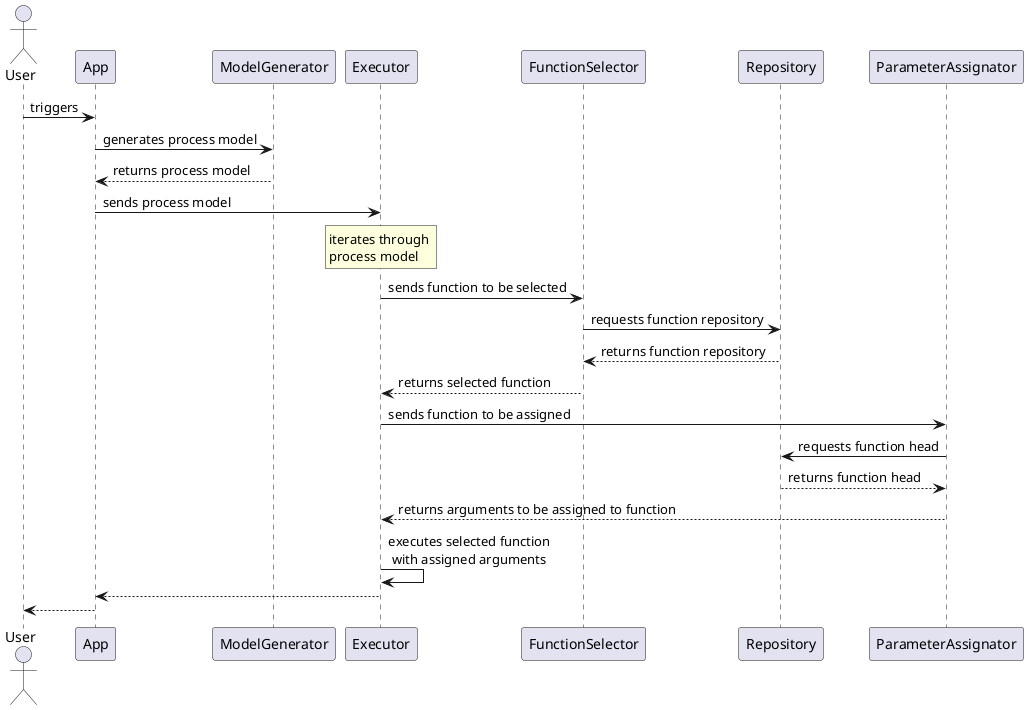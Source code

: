@startuml
actor User

User -> App: triggers
App -> ModelGenerator: generates process model
ModelGenerator --> App: returns process model
App -> Executor: sends process model
rnote over Executor: iterates through \nprocess model
Executor -> FunctionSelector: sends function to be selected
FunctionSelector -> Repository: requests function repository
Repository --> FunctionSelector: returns function repository
FunctionSelector --> Executor: returns selected function
Executor -> ParameterAssignator: sends function to be assigned
ParameterAssignator -> Repository: requests function head
Repository --> ParameterAssignator: returns function head
ParameterAssignator --> Executor: returns arguments to be assigned to function
Executor -> Executor: executes selected function\n with assigned arguments
Executor --> App:
App --> User:
@enduml
